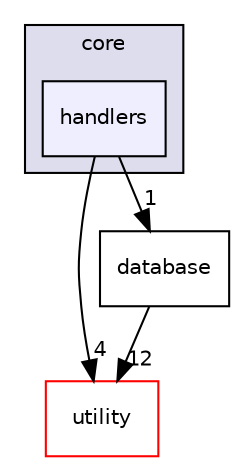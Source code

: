 digraph "src/core/handlers" {
  compound=true
  node [ fontsize="10", fontname="Helvetica"];
  edge [ labelfontsize="10", labelfontname="Helvetica"];
  subgraph clusterdir_aebb8dcc11953d78e620bbef0b9e2183 {
    graph [ bgcolor="#ddddee", pencolor="black", label="core" fontname="Helvetica", fontsize="10", URL="dir_aebb8dcc11953d78e620bbef0b9e2183.html"]
  dir_554eaad8800c32480644048229e5877d [shape=box, label="handlers", style="filled", fillcolor="#eeeeff", pencolor="black", URL="dir_554eaad8800c32480644048229e5877d.html"];
  }
  dir_0619a8f54b4fad7043a6de45be8fde0b [shape=box label="utility" fillcolor="white" style="filled" color="red" URL="dir_0619a8f54b4fad7043a6de45be8fde0b.html"];
  dir_803ee67260c130b45d29089798491ab2 [shape=box label="database" URL="dir_803ee67260c130b45d29089798491ab2.html"];
  dir_554eaad8800c32480644048229e5877d->dir_0619a8f54b4fad7043a6de45be8fde0b [headlabel="4", labeldistance=1.5 headhref="dir_000003_000007.html"];
  dir_554eaad8800c32480644048229e5877d->dir_803ee67260c130b45d29089798491ab2 [headlabel="1", labeldistance=1.5 headhref="dir_000003_000004.html"];
  dir_803ee67260c130b45d29089798491ab2->dir_0619a8f54b4fad7043a6de45be8fde0b [headlabel="12", labeldistance=1.5 headhref="dir_000004_000007.html"];
}
